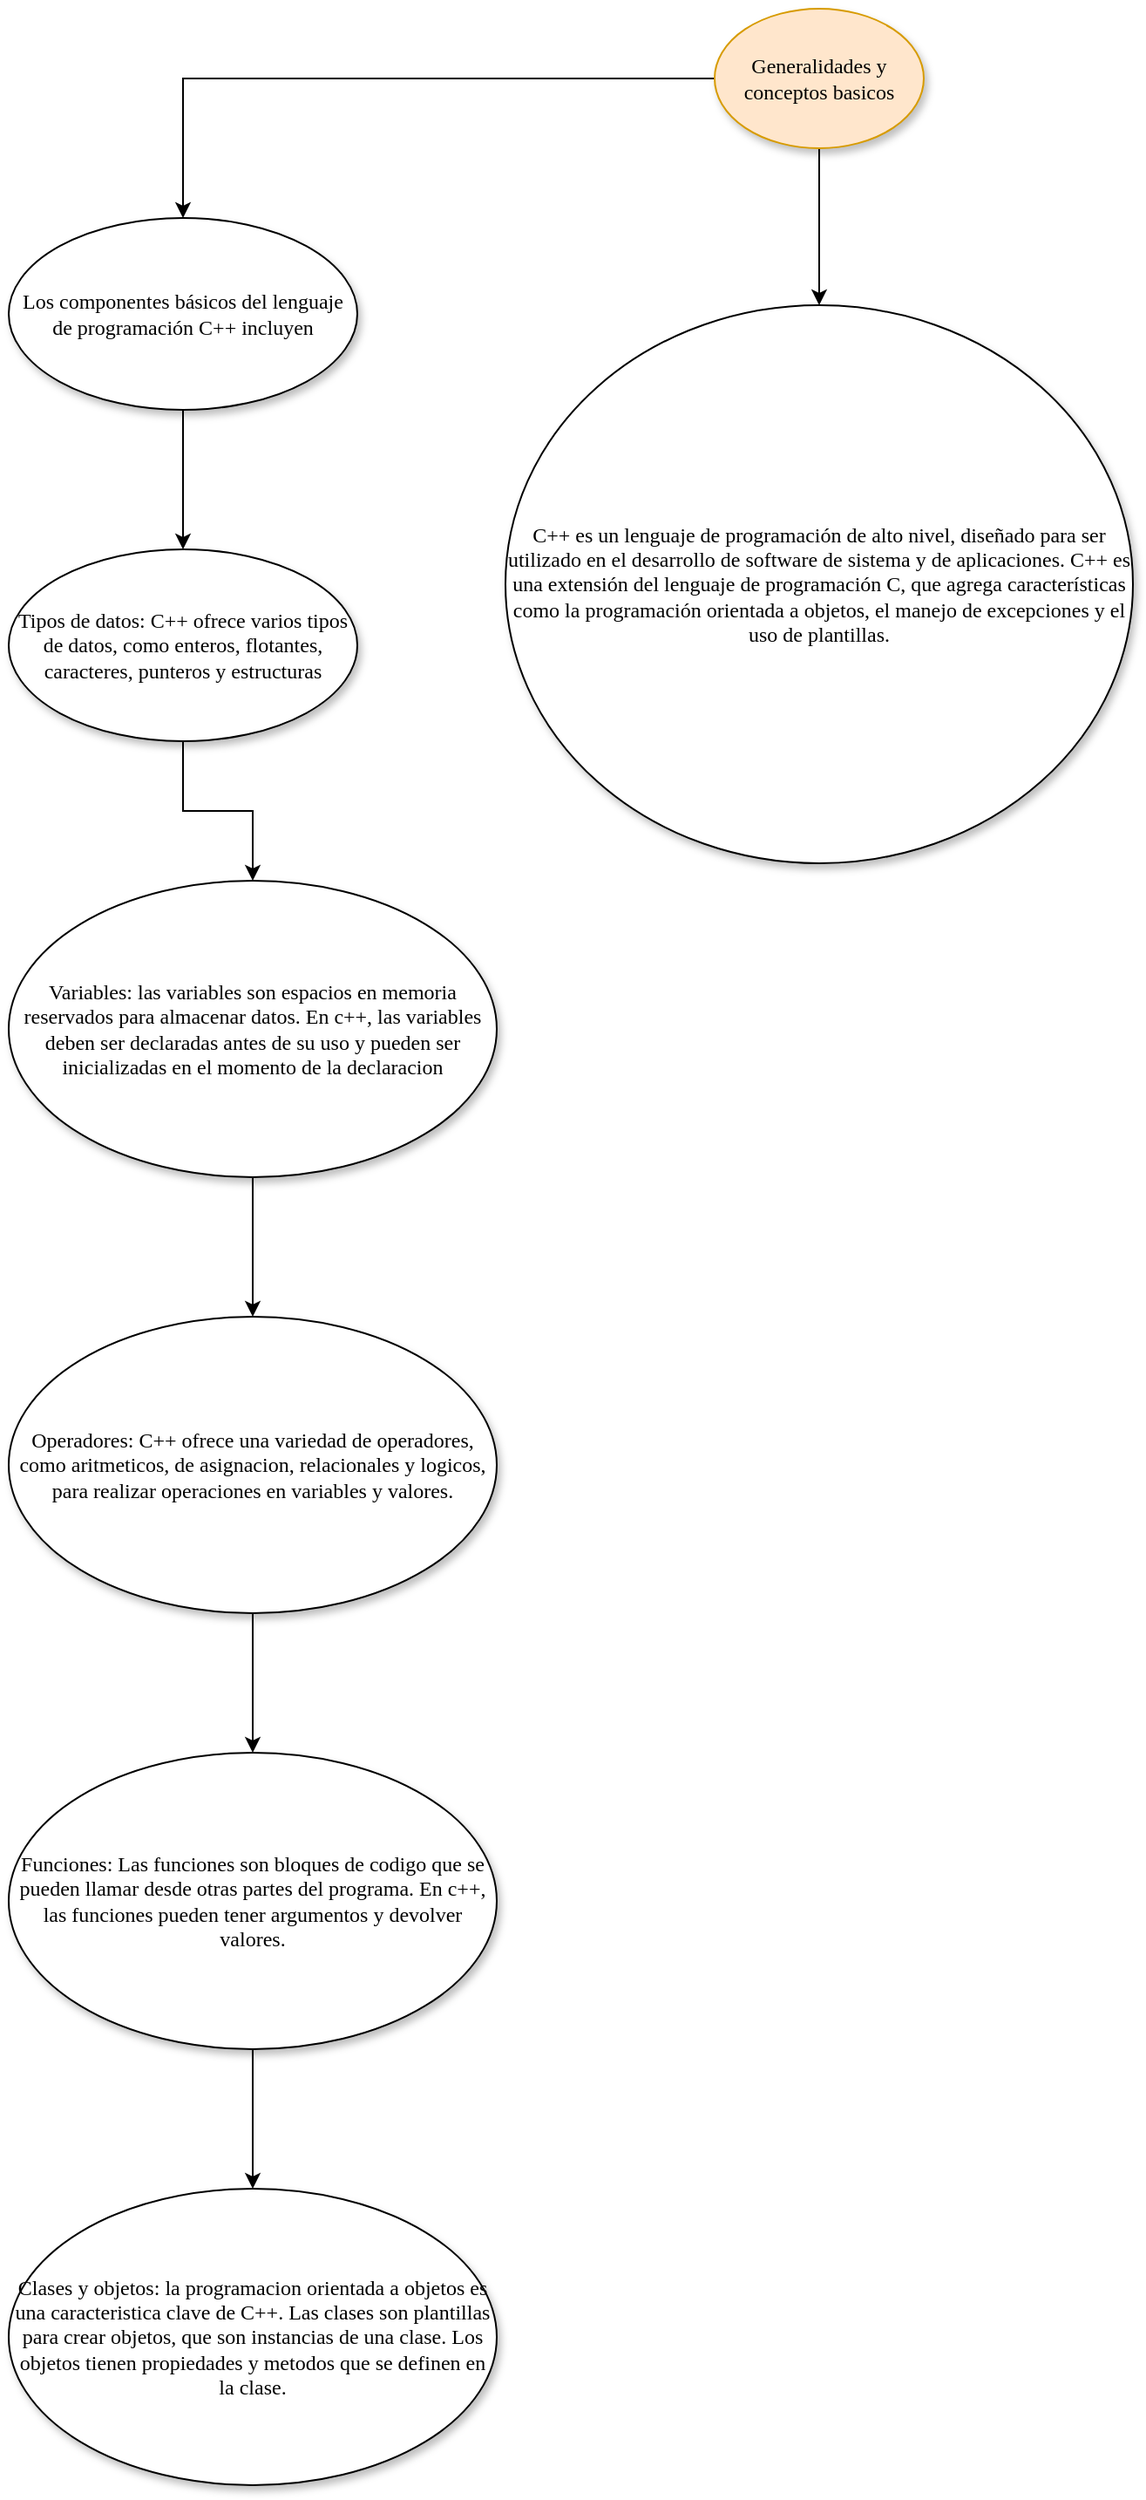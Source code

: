<mxfile version="21.1.1" type="github">
  <diagram name="Page-1" id="42789a77-a242-8287-6e28-9cd8cfd52e62">
    <mxGraphModel dx="160" dy="452" grid="1" gridSize="10" guides="1" tooltips="1" connect="1" arrows="1" fold="1" page="1" pageScale="1" pageWidth="1100" pageHeight="850" background="none" math="0" shadow="0">
      <root>
        <mxCell id="0" />
        <mxCell id="1" parent="0" />
        <mxCell id="IicCMcBqhEk1zXU2Q34w-2" value="" style="edgeStyle=orthogonalEdgeStyle;rounded=0;orthogonalLoop=1;jettySize=auto;html=1;" edge="1" parent="1" source="1ea317790d2ca983-1" target="IicCMcBqhEk1zXU2Q34w-1">
          <mxGeometry relative="1" as="geometry" />
        </mxCell>
        <mxCell id="IicCMcBqhEk1zXU2Q34w-4" style="edgeStyle=orthogonalEdgeStyle;rounded=0;orthogonalLoop=1;jettySize=auto;html=1;exitX=0;exitY=0.5;exitDx=0;exitDy=0;entryX=0.5;entryY=0;entryDx=0;entryDy=0;" edge="1" parent="1" source="1ea317790d2ca983-1" target="1ea317790d2ca983-9">
          <mxGeometry relative="1" as="geometry" />
        </mxCell>
        <mxCell id="1ea317790d2ca983-1" value="Generalidades y conceptos basicos" style="ellipse;whiteSpace=wrap;html=1;rounded=0;shadow=1;comic=0;labelBackgroundColor=none;strokeWidth=1;fontFamily=Verdana;fontSize=12;align=center;fillColor=#ffe6cc;strokeColor=#d79b00;" parent="1" vertex="1">
          <mxGeometry x="425" y="60" width="120" height="80" as="geometry" />
        </mxCell>
        <mxCell id="IicCMcBqhEk1zXU2Q34w-6" value="" style="edgeStyle=orthogonalEdgeStyle;rounded=0;orthogonalLoop=1;jettySize=auto;html=1;" edge="1" parent="1" source="1ea317790d2ca983-9" target="IicCMcBqhEk1zXU2Q34w-5">
          <mxGeometry relative="1" as="geometry" />
        </mxCell>
        <mxCell id="1ea317790d2ca983-9" value="Los componentes básicos del lenguaje de programación C++ incluyen" style="ellipse;whiteSpace=wrap;html=1;rounded=0;shadow=1;comic=0;labelBackgroundColor=none;strokeWidth=1;fontFamily=Verdana;fontSize=12;align=center;" parent="1" vertex="1">
          <mxGeometry x="20" y="180" width="200" height="110" as="geometry" />
        </mxCell>
        <mxCell id="IicCMcBqhEk1zXU2Q34w-1" value="C++ es un lenguaje de programación de alto nivel, diseñado para ser utilizado en el desarrollo de software de sistema y de aplicaciones. C++ es una extensión del lenguaje de programación C, que agrega características como la programación orientada a objetos, el manejo de excepciones y el uso de plantillas." style="ellipse;whiteSpace=wrap;html=1;rounded=0;shadow=1;comic=0;labelBackgroundColor=none;strokeWidth=1;fontFamily=Verdana;fontSize=12;align=center;" vertex="1" parent="1">
          <mxGeometry x="305" y="230" width="360" height="320" as="geometry" />
        </mxCell>
        <mxCell id="IicCMcBqhEk1zXU2Q34w-8" value="" style="edgeStyle=orthogonalEdgeStyle;rounded=0;orthogonalLoop=1;jettySize=auto;html=1;" edge="1" parent="1" source="IicCMcBqhEk1zXU2Q34w-5" target="IicCMcBqhEk1zXU2Q34w-7">
          <mxGeometry relative="1" as="geometry" />
        </mxCell>
        <mxCell id="IicCMcBqhEk1zXU2Q34w-5" value="Tipos de datos: C++ ofrece varios tipos de datos, como enteros, flotantes, caracteres, punteros y estructuras" style="ellipse;whiteSpace=wrap;html=1;rounded=0;shadow=1;comic=0;labelBackgroundColor=none;strokeWidth=1;fontFamily=Verdana;fontSize=12;align=center;" vertex="1" parent="1">
          <mxGeometry x="20" y="370" width="200" height="110" as="geometry" />
        </mxCell>
        <mxCell id="IicCMcBqhEk1zXU2Q34w-10" value="" style="edgeStyle=orthogonalEdgeStyle;rounded=0;orthogonalLoop=1;jettySize=auto;html=1;" edge="1" parent="1" source="IicCMcBqhEk1zXU2Q34w-7" target="IicCMcBqhEk1zXU2Q34w-9">
          <mxGeometry relative="1" as="geometry" />
        </mxCell>
        <mxCell id="IicCMcBqhEk1zXU2Q34w-7" value="Variables: las variables son espacios en memoria reservados para almacenar datos. En c++, las variables deben ser declaradas antes de su uso y pueden ser inicializadas en el momento de la declaracion" style="ellipse;whiteSpace=wrap;html=1;rounded=0;shadow=1;comic=0;labelBackgroundColor=none;strokeWidth=1;fontFamily=Verdana;fontSize=12;align=center;" vertex="1" parent="1">
          <mxGeometry x="20" y="560" width="280" height="170" as="geometry" />
        </mxCell>
        <mxCell id="IicCMcBqhEk1zXU2Q34w-12" value="" style="edgeStyle=orthogonalEdgeStyle;rounded=0;orthogonalLoop=1;jettySize=auto;html=1;" edge="1" parent="1" source="IicCMcBqhEk1zXU2Q34w-9" target="IicCMcBqhEk1zXU2Q34w-11">
          <mxGeometry relative="1" as="geometry" />
        </mxCell>
        <mxCell id="IicCMcBqhEk1zXU2Q34w-9" value="Operadores: C++ ofrece una variedad de operadores, como aritmeticos, de asignacion, relacionales y logicos, para realizar operaciones en variables y valores." style="ellipse;whiteSpace=wrap;html=1;rounded=0;shadow=1;comic=0;labelBackgroundColor=none;strokeWidth=1;fontFamily=Verdana;fontSize=12;align=center;" vertex="1" parent="1">
          <mxGeometry x="20" y="810" width="280" height="170" as="geometry" />
        </mxCell>
        <mxCell id="IicCMcBqhEk1zXU2Q34w-14" value="" style="edgeStyle=orthogonalEdgeStyle;rounded=0;orthogonalLoop=1;jettySize=auto;html=1;" edge="1" parent="1" source="IicCMcBqhEk1zXU2Q34w-11" target="IicCMcBqhEk1zXU2Q34w-13">
          <mxGeometry relative="1" as="geometry" />
        </mxCell>
        <mxCell id="IicCMcBqhEk1zXU2Q34w-11" value="Funciones: Las funciones son bloques de codigo que se pueden llamar desde otras partes del programa. En c++, las funciones pueden tener argumentos y devolver valores." style="ellipse;whiteSpace=wrap;html=1;rounded=0;shadow=1;comic=0;labelBackgroundColor=none;strokeWidth=1;fontFamily=Verdana;fontSize=12;align=center;" vertex="1" parent="1">
          <mxGeometry x="20" y="1060" width="280" height="170" as="geometry" />
        </mxCell>
        <mxCell id="IicCMcBqhEk1zXU2Q34w-13" value="Clases y objetos: la programacion orientada a objetos es una caracteristica clave de C++. Las clases son plantillas para crear objetos, que son instancias de una clase. Los objetos tienen propiedades y metodos que se definen en la clase." style="ellipse;whiteSpace=wrap;html=1;rounded=0;shadow=1;comic=0;labelBackgroundColor=none;strokeWidth=1;fontFamily=Verdana;fontSize=12;align=center;" vertex="1" parent="1">
          <mxGeometry x="20" y="1310" width="280" height="170" as="geometry" />
        </mxCell>
      </root>
    </mxGraphModel>
  </diagram>
</mxfile>
